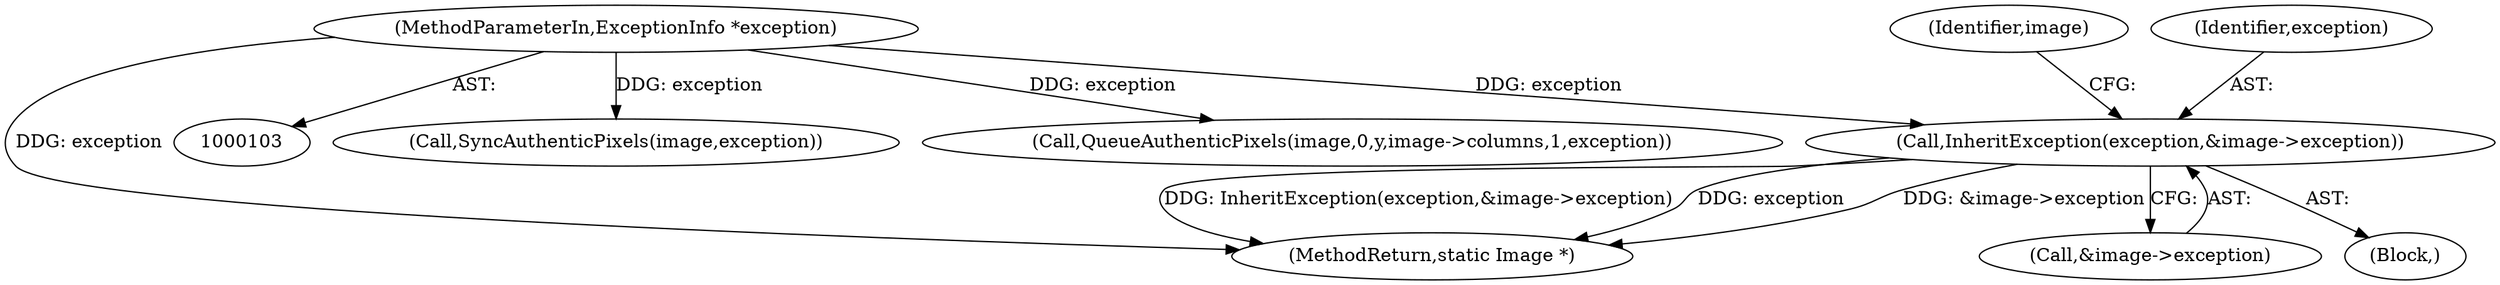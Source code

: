 digraph "0_ImageMagick_f6e9d0d9955e85bdd7540b251cd50d598dacc5e6_15@pointer" {
"1000296" [label="(Call,InheritException(exception,&image->exception))"];
"1000105" [label="(MethodParameterIn,ExceptionInfo *exception)"];
"1000792" [label="(Call,SyncAuthenticPixels(image,exception))"];
"1000105" [label="(MethodParameterIn,ExceptionInfo *exception)"];
"1000735" [label="(Call,QueueAuthenticPixels(image,0,y,image->columns,1,exception))"];
"1000304" [label="(Identifier,image)"];
"1000296" [label="(Call,InheritException(exception,&image->exception))"];
"1000297" [label="(Identifier,exception)"];
"1000809" [label="(MethodReturn,static Image *)"];
"1000298" [label="(Call,&image->exception)"];
"1000295" [label="(Block,)"];
"1000296" -> "1000295"  [label="AST: "];
"1000296" -> "1000298"  [label="CFG: "];
"1000297" -> "1000296"  [label="AST: "];
"1000298" -> "1000296"  [label="AST: "];
"1000304" -> "1000296"  [label="CFG: "];
"1000296" -> "1000809"  [label="DDG: &image->exception"];
"1000296" -> "1000809"  [label="DDG: InheritException(exception,&image->exception)"];
"1000296" -> "1000809"  [label="DDG: exception"];
"1000105" -> "1000296"  [label="DDG: exception"];
"1000105" -> "1000103"  [label="AST: "];
"1000105" -> "1000809"  [label="DDG: exception"];
"1000105" -> "1000735"  [label="DDG: exception"];
"1000105" -> "1000792"  [label="DDG: exception"];
}
